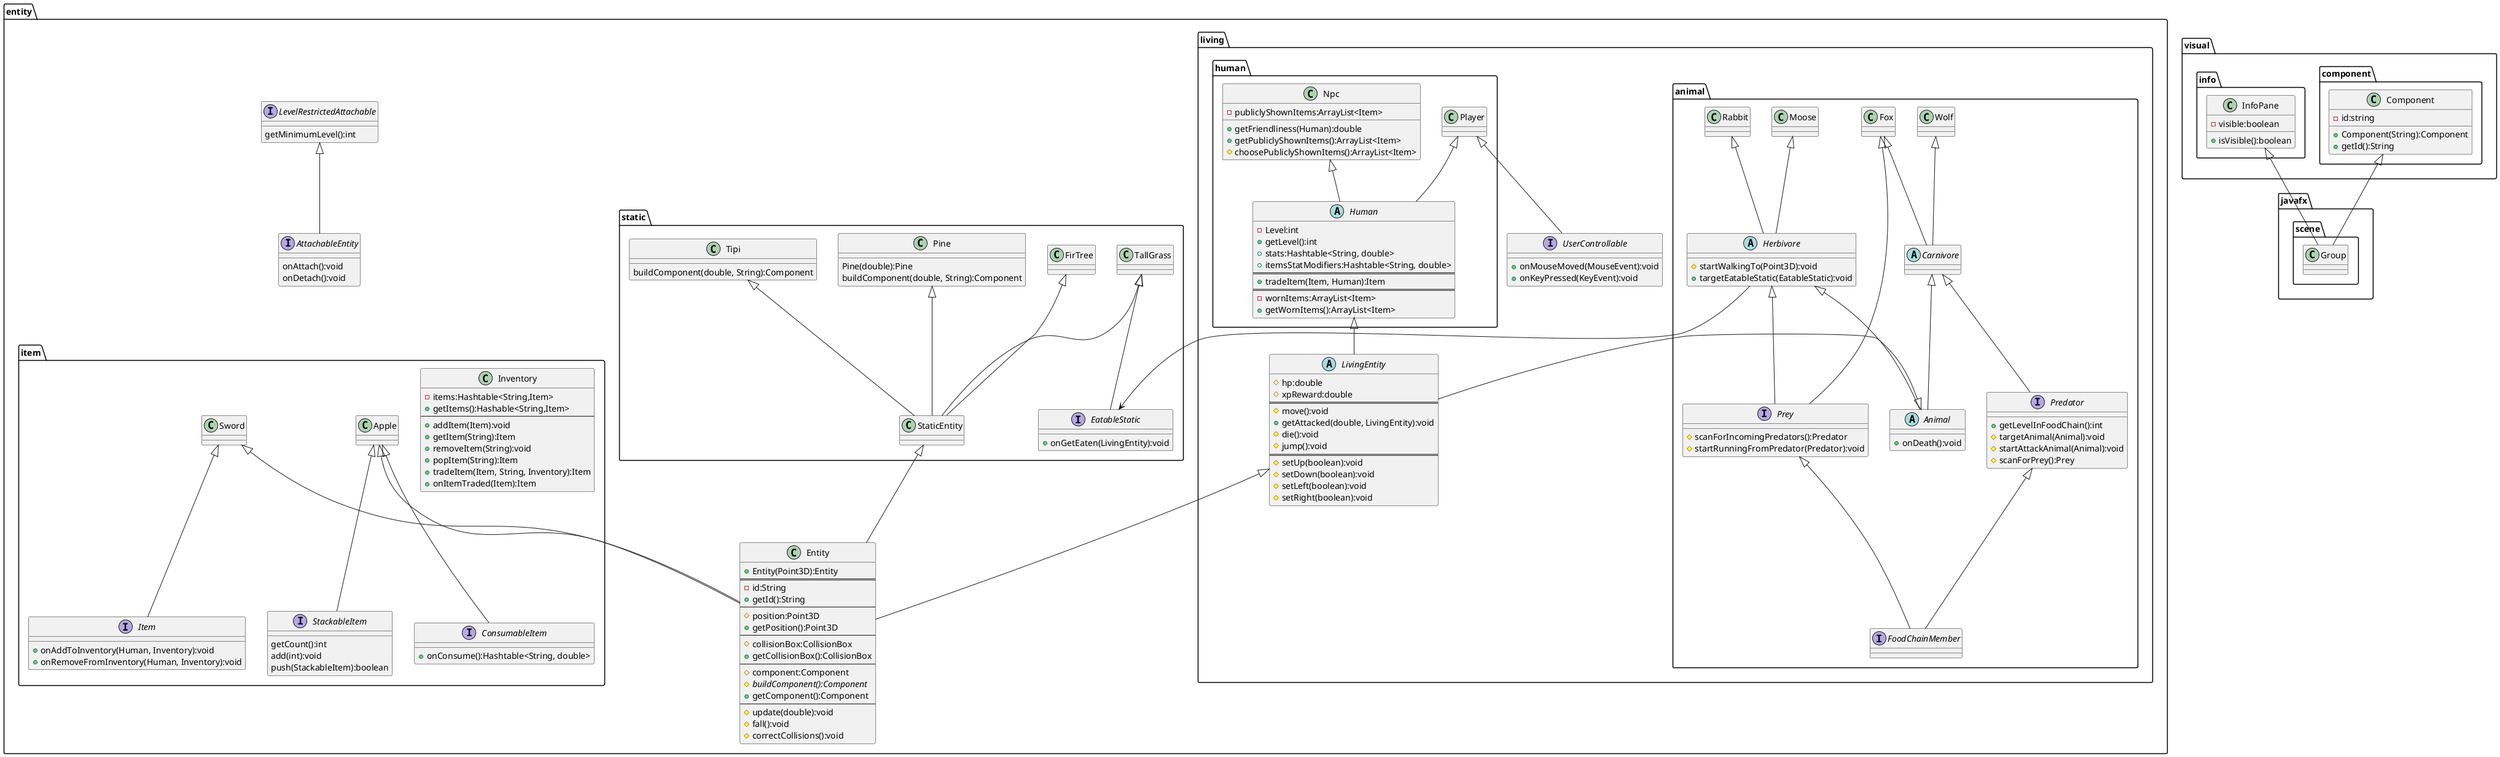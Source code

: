 @startuml Classes 2
package entity{
    class Entity{
        + Entity(Point3D):Entity
        ==
        - id:String
        + getId():String
        --
        # position:Point3D
        + getPosition():Point3D
        --
        # collisionBox:CollisionBox
        + getCollisionBox():CollisionBox
        --
        # component:Component
        # {abstract} buildComponent():Component
        + getComponent():Component
        --
        # update(double):void
        # fall():void
        # correctCollisions():void
    }
    interface AttachableEntity{
        onAttach():void
        onDetach():void
    }
    
    interface LevelRestrictedAttachable{    
        getMinimumLevel():int
    }
    LevelRestrictedAttachable <|-- AttachableEntity
    

    package entity.living{

        abstract class LivingEntity{
            # hp:double
            # xpReward:double
            ==
            # move():void
            + getAttacked(double, LivingEntity):void
            # die():void
            # jump():void
            ==
            # setUp(boolean):void
            # setDown(boolean):void
            # setLeft(boolean):void
            # setRight(boolean):void
        }
        LivingEntity <|-- Entity
        interface UserControllable{
            + onMouseMoved(MouseEvent):void
            + onKeyPressed(KeyEvent):void
        }

        package entity.living.animal{
            abstract class Animal{
                + onDeath():void
            }
            Animal <|-left- LivingEntity
            'INTERFACES HERE
            interface FoodChainMember{
                'shouldScanForFood():boolean
                'scanForFoodAndStartEatingIfNecessary():void
            }
            interface Prey{
                # scanForIncomingPredators():Predator
                # startRunningFromPredator(Predator):void
            }
            Prey <|-- FoodChainMember
            interface Predator{
                + getLevelInFoodChain():int
                # targetAnimal(Animal):void
                # startAttackAnimal(Animal):void
                # scanForPrey():Prey
            }
            Predator <|-- FoodChainMember
            
            'HEBIVORE AND CARNIVORE
            abstract class Herbivore{
                # startWalkingTo(Point3D):void
                + targetEatableStatic(EatableStatic):void
            }
            Herbivore <|-- Animal
            Herbivore <|-- Prey
            abstract class Carnivore{

            }
            Carnivore <|-- Animal
            Carnivore <|-- Predator

            'HERBIVORES HERE
            class Moose
            Moose <|-- Herbivore
            class Rabbit
            Rabbit <|-- Herbivore

            'CARNIVORES HERE
            class Fox
            Fox <|-- Carnivore
            Fox <|-- Prey
            class Wolf
            Wolf <|-- Carnivore
        }
        package entity.living.human{
            abstract class Human{
                - Level:int
                + getLevel():int
                + stats:Hashtable<String, double>
                + itemsStatModifiers:Hashtable<String, double>
                ==
                + tradeItem(Item, Human):Item
                ==
                - wornItems:ArrayList<Item>
                + getWornItems():ArrayList<Item>
            }
            Human <|-- LivingEntity
            class Player{
                
            }
            Player <|-- Human
            Player <|-- UserControllable
            class Npc{
                - publiclyShownItems:ArrayList<Item>
                + getFriendliness(Human):double
                + getPubliclyShownItems():ArrayList<Item>
                # choosePubliclyShownItems():ArrayList<Item>
            }
            Npc <|-- Human
        }
    }
    package entity.static{
        class StaticEntity{

        }
        StaticEntity <|-- Entity
        interface EatableStatic{
            + onGetEaten(LivingEntity):void
        }
        Herbivore --> EatableStatic
        class TallGrass
        TallGrass <|-- StaticEntity
        TallGrass <|-- EatableStatic
        class FirTree{
            
        }
        FirTree <|-- StaticEntity
        class Pine{
            Pine(double):Pine
            buildComponent(double, String):Component
        }
        Pine <|-- StaticEntity
        class Tipi{
            buildComponent(double, String):Component
        }
        Tipi <|-- StaticEntity
    }
    package entity.item{
        class Inventory{
            - items:Hashtable<String,Item>
            + getItems():Hashable<String,Item>
            --
            + addItem(Item):void
            + getItem(String):Item
            + removeItem(String):void
            'the following function removes the Item
            'with the specified Id and returns it to the user.
            + popItem(String):Item
            'calls the onItemTraded() method on the target inventory and replaces the item in this inventory 
            + tradeItem(Item, String, Inventory):Item
            + onItemTraded(Item):Item
        }
        interface Item{
            'function called whenever the Item is added to an inventory
            + onAddToInventory(Human, Inventory):void
            'called when an Item is removed from an inventory.
            'used for things such as placing the Item in the world, etc.
            + onRemoveFromInventory(Human, Inventory):void
        }
        interface StackableItem{
            getCount():int
            'adds the argument to the count of the object
            add(int):void
            'push: adds getCount() of the passed argument to the count of the current Item.
            'returns if the push was successful
            push(StackableItem):boolean
        }
        interface ConsumableItem{
            + onConsume():Hashtable<String, double>
        }
        
        class Apple{
        }
        Apple <|-- Entity
        Apple <|-- StackableItem
        Apple <|-- ConsumableItem
        class Sword{

        }
        Sword <|-- Entity
        Sword <|-- Item
    }
    
}
package javafx{
    package javafx.scene{
        class Group
    }
}
package visual{
    package visual.component{
        class Component{
            - id:string
            + Component(String):Component
            + getId():String
        }
        Component <|-- Group
    }
    package visual.info{
        class InfoPane{
            - visible:boolean
            + isVisible():boolean

        }
        InfoPane <|-- Group
    }
}
@enduml